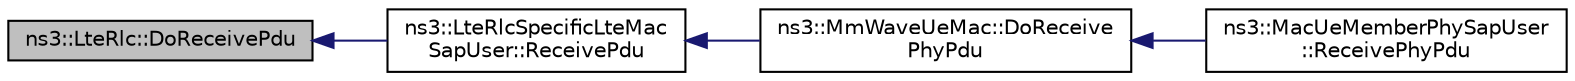 digraph "ns3::LteRlc::DoReceivePdu"
{
  edge [fontname="Helvetica",fontsize="10",labelfontname="Helvetica",labelfontsize="10"];
  node [fontname="Helvetica",fontsize="10",shape=record];
  rankdir="LR";
  Node1 [label="ns3::LteRlc::DoReceivePdu",height=0.2,width=0.4,color="black", fillcolor="grey75", style="filled", fontcolor="black"];
  Node1 -> Node2 [dir="back",color="midnightblue",fontsize="10",style="solid"];
  Node2 [label="ns3::LteRlcSpecificLteMac\lSapUser::ReceivePdu",height=0.2,width=0.4,color="black", fillcolor="white", style="filled",URL="$d6/d4d/classns3_1_1LteRlcSpecificLteMacSapUser.html#af0de831da82d5390666dc9fb8a7108d6"];
  Node2 -> Node3 [dir="back",color="midnightblue",fontsize="10",style="solid"];
  Node3 [label="ns3::MmWaveUeMac::DoReceive\lPhyPdu",height=0.2,width=0.4,color="black", fillcolor="white", style="filled",URL="$d7/d84/classns3_1_1MmWaveUeMac.html#a844ea147711c597c95939d41dd1ff6b2"];
  Node3 -> Node4 [dir="back",color="midnightblue",fontsize="10",style="solid"];
  Node4 [label="ns3::MacUeMemberPhySapUser\l::ReceivePhyPdu",height=0.2,width=0.4,color="black", fillcolor="white", style="filled",URL="$da/d90/classns3_1_1MacUeMemberPhySapUser.html#a532cf7fbc3313fbf3246eca29e65164b"];
}
